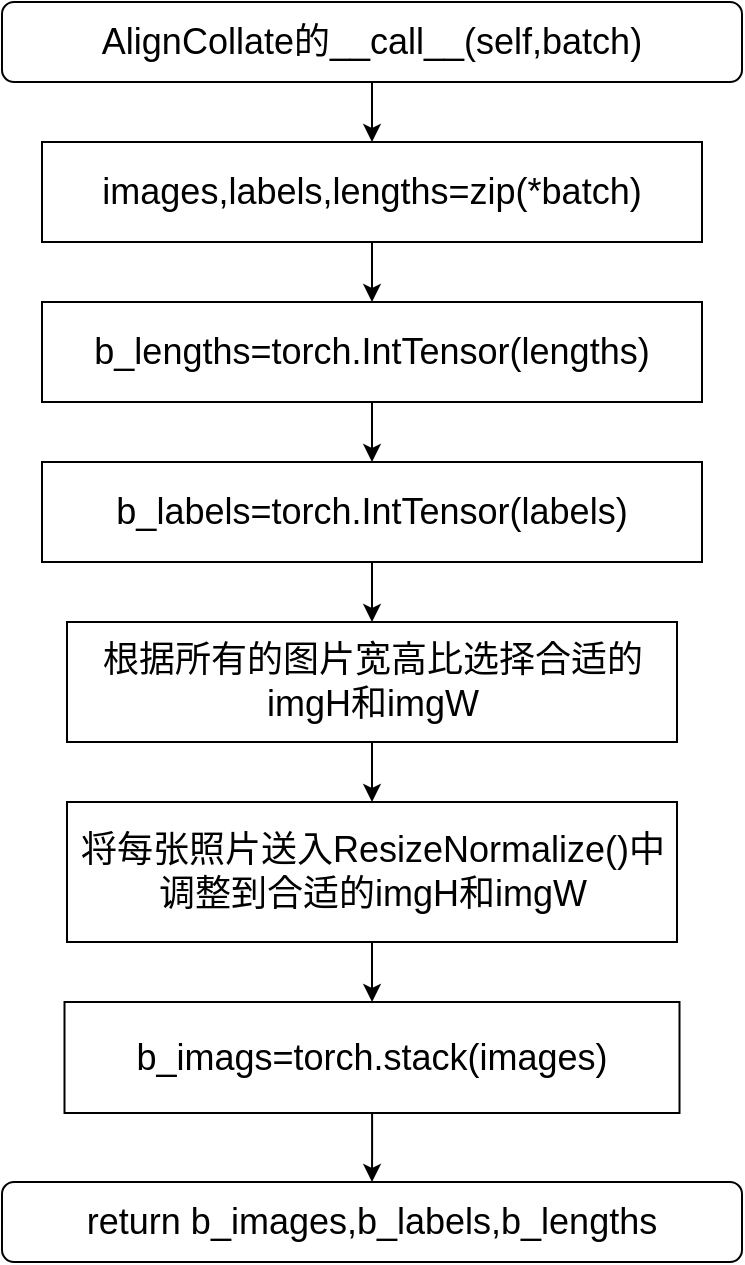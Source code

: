 <mxfile version="21.2.9" type="github">
  <diagram name="第 1 页" id="SBG9MmKvIH3pZvIKo2WB">
    <mxGraphModel dx="754" dy="819" grid="1" gridSize="10" guides="1" tooltips="1" connect="1" arrows="1" fold="1" page="1" pageScale="1" pageWidth="827" pageHeight="1169" math="0" shadow="0">
      <root>
        <mxCell id="0" />
        <mxCell id="1" parent="0" />
        <mxCell id="kiv1RC2_XIZWGXxYF0Zl-3" value="" style="edgeStyle=orthogonalEdgeStyle;rounded=0;orthogonalLoop=1;jettySize=auto;html=1;" edge="1" parent="1" source="kiv1RC2_XIZWGXxYF0Zl-1" target="kiv1RC2_XIZWGXxYF0Zl-2">
          <mxGeometry relative="1" as="geometry" />
        </mxCell>
        <mxCell id="kiv1RC2_XIZWGXxYF0Zl-1" value="&lt;font style=&quot;font-size: 18px;&quot;&gt;AlignCollate的__call__(self,batch)&lt;/font&gt;" style="rounded=1;whiteSpace=wrap;html=1;" vertex="1" parent="1">
          <mxGeometry x="260" y="120" width="370" height="40" as="geometry" />
        </mxCell>
        <mxCell id="kiv1RC2_XIZWGXxYF0Zl-5" value="" style="edgeStyle=orthogonalEdgeStyle;rounded=0;orthogonalLoop=1;jettySize=auto;html=1;" edge="1" parent="1" source="kiv1RC2_XIZWGXxYF0Zl-2" target="kiv1RC2_XIZWGXxYF0Zl-4">
          <mxGeometry relative="1" as="geometry" />
        </mxCell>
        <mxCell id="kiv1RC2_XIZWGXxYF0Zl-2" value="&lt;font style=&quot;font-size: 18px;&quot;&gt;images,labels,lengths=zip(*batch)&lt;/font&gt;" style="rounded=0;whiteSpace=wrap;html=1;" vertex="1" parent="1">
          <mxGeometry x="280" y="190" width="330" height="50" as="geometry" />
        </mxCell>
        <mxCell id="kiv1RC2_XIZWGXxYF0Zl-7" value="" style="edgeStyle=orthogonalEdgeStyle;rounded=0;orthogonalLoop=1;jettySize=auto;html=1;" edge="1" parent="1" source="kiv1RC2_XIZWGXxYF0Zl-4" target="kiv1RC2_XIZWGXxYF0Zl-6">
          <mxGeometry relative="1" as="geometry" />
        </mxCell>
        <mxCell id="kiv1RC2_XIZWGXxYF0Zl-4" value="&lt;font style=&quot;font-size: 18px;&quot;&gt;b_lengths=torch.IntTensor(lengths)&lt;/font&gt;" style="rounded=0;whiteSpace=wrap;html=1;" vertex="1" parent="1">
          <mxGeometry x="280" y="270" width="330" height="50" as="geometry" />
        </mxCell>
        <mxCell id="kiv1RC2_XIZWGXxYF0Zl-9" value="" style="edgeStyle=orthogonalEdgeStyle;rounded=0;orthogonalLoop=1;jettySize=auto;html=1;" edge="1" parent="1" source="kiv1RC2_XIZWGXxYF0Zl-6" target="kiv1RC2_XIZWGXxYF0Zl-8">
          <mxGeometry relative="1" as="geometry" />
        </mxCell>
        <mxCell id="kiv1RC2_XIZWGXxYF0Zl-6" value="&lt;font style=&quot;font-size: 18px;&quot;&gt;b_labels=torch.IntTensor(labels)&lt;/font&gt;" style="rounded=0;whiteSpace=wrap;html=1;" vertex="1" parent="1">
          <mxGeometry x="280" y="350" width="330" height="50" as="geometry" />
        </mxCell>
        <mxCell id="kiv1RC2_XIZWGXxYF0Zl-11" value="" style="edgeStyle=orthogonalEdgeStyle;rounded=0;orthogonalLoop=1;jettySize=auto;html=1;" edge="1" parent="1" source="kiv1RC2_XIZWGXxYF0Zl-8" target="kiv1RC2_XIZWGXxYF0Zl-10">
          <mxGeometry relative="1" as="geometry" />
        </mxCell>
        <mxCell id="kiv1RC2_XIZWGXxYF0Zl-8" value="&lt;span style=&quot;font-size: 18px;&quot;&gt;根据所有的图片宽高比选择合适的imgH和imgW&lt;/span&gt;" style="rounded=0;whiteSpace=wrap;html=1;" vertex="1" parent="1">
          <mxGeometry x="292.5" y="430" width="305" height="60" as="geometry" />
        </mxCell>
        <mxCell id="kiv1RC2_XIZWGXxYF0Zl-13" value="" style="edgeStyle=orthogonalEdgeStyle;rounded=0;orthogonalLoop=1;jettySize=auto;html=1;" edge="1" parent="1" source="kiv1RC2_XIZWGXxYF0Zl-10" target="kiv1RC2_XIZWGXxYF0Zl-12">
          <mxGeometry relative="1" as="geometry" />
        </mxCell>
        <mxCell id="kiv1RC2_XIZWGXxYF0Zl-10" value="&lt;span style=&quot;font-size: 18px;&quot;&gt;将每张照片送入ResizeNormalize()中调整到合适的imgH和imgW&lt;/span&gt;" style="rounded=0;whiteSpace=wrap;html=1;" vertex="1" parent="1">
          <mxGeometry x="292.5" y="520" width="305" height="70" as="geometry" />
        </mxCell>
        <mxCell id="kiv1RC2_XIZWGXxYF0Zl-15" value="" style="edgeStyle=orthogonalEdgeStyle;rounded=0;orthogonalLoop=1;jettySize=auto;html=1;" edge="1" parent="1" source="kiv1RC2_XIZWGXxYF0Zl-12" target="kiv1RC2_XIZWGXxYF0Zl-14">
          <mxGeometry relative="1" as="geometry" />
        </mxCell>
        <mxCell id="kiv1RC2_XIZWGXxYF0Zl-12" value="&lt;span style=&quot;font-size: 18px;&quot;&gt;b_imags=torch.stack(images)&lt;/span&gt;" style="rounded=0;whiteSpace=wrap;html=1;" vertex="1" parent="1">
          <mxGeometry x="291.25" y="620" width="307.5" height="55.5" as="geometry" />
        </mxCell>
        <mxCell id="kiv1RC2_XIZWGXxYF0Zl-14" value="&lt;font style=&quot;font-size: 18px;&quot;&gt;return b_images,b_labels,b_lengths&lt;/font&gt;" style="rounded=1;whiteSpace=wrap;html=1;" vertex="1" parent="1">
          <mxGeometry x="260" y="710" width="370" height="40" as="geometry" />
        </mxCell>
      </root>
    </mxGraphModel>
  </diagram>
</mxfile>
